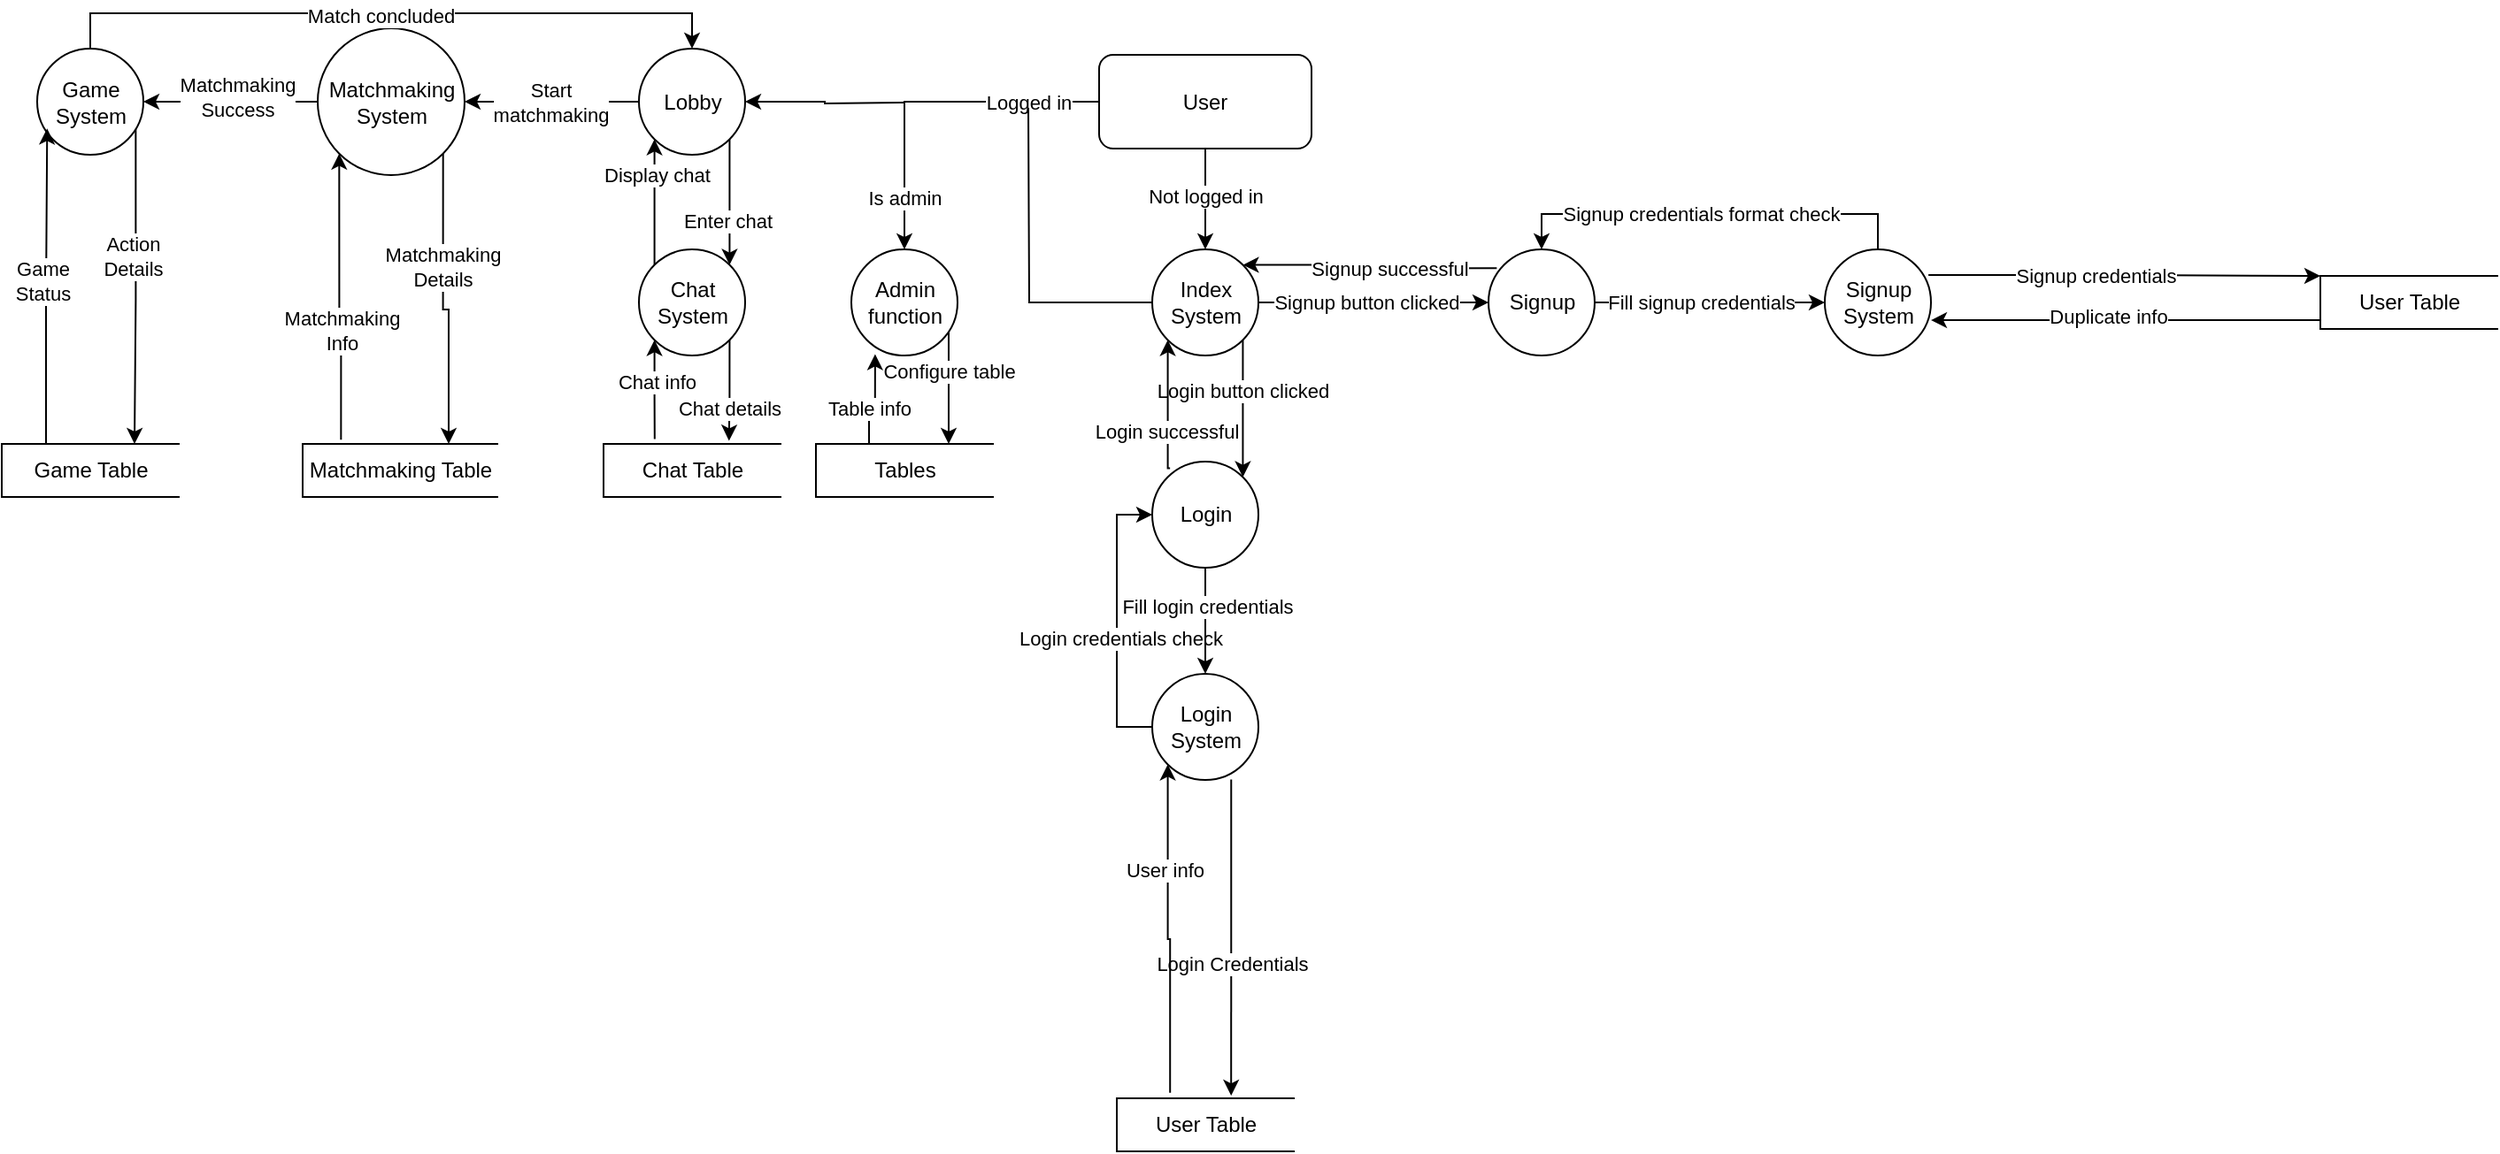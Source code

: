 <mxfile version="20.8.0" type="device"><diagram id="p4IxKVOsfMV1ycfdG-tS" name="Page-1"><mxGraphModel dx="2350" dy="747" grid="1" gridSize="10" guides="1" tooltips="1" connect="1" arrows="1" fold="1" page="1" pageScale="1" pageWidth="850" pageHeight="1100" math="0" shadow="0"><root><mxCell id="0"/><mxCell id="1" parent="0"/><mxCell id="7RqCDvnHf3wet1ZNtfkQ-51" style="edgeStyle=orthogonalEdgeStyle;rounded=0;orthogonalLoop=1;jettySize=auto;html=1;entryX=0.5;entryY=0;entryDx=0;entryDy=0;" parent="1" source="7RqCDvnHf3wet1ZNtfkQ-2" target="7RqCDvnHf3wet1ZNtfkQ-45" edge="1"><mxGeometry relative="1" as="geometry"/></mxCell><mxCell id="7RqCDvnHf3wet1ZNtfkQ-52" value="Not logged in" style="edgeLabel;html=1;align=center;verticalAlign=middle;resizable=0;points=[];" parent="7RqCDvnHf3wet1ZNtfkQ-51" vertex="1" connectable="0"><mxGeometry x="0.277" y="-1" relative="1" as="geometry"><mxPoint x="1" y="-10" as="offset"/></mxGeometry></mxCell><mxCell id="7RqCDvnHf3wet1ZNtfkQ-89" style="edgeStyle=orthogonalEdgeStyle;rounded=0;orthogonalLoop=1;jettySize=auto;html=1;" parent="1" source="7RqCDvnHf3wet1ZNtfkQ-2" target="7RqCDvnHf3wet1ZNtfkQ-86" edge="1"><mxGeometry relative="1" as="geometry"/></mxCell><mxCell id="7RqCDvnHf3wet1ZNtfkQ-90" value="Logged in" style="edgeLabel;html=1;align=center;verticalAlign=middle;resizable=0;points=[];" parent="7RqCDvnHf3wet1ZNtfkQ-89" vertex="1" connectable="0"><mxGeometry x="-0.234" y="-2" relative="1" as="geometry"><mxPoint x="34" y="2" as="offset"/></mxGeometry></mxCell><mxCell id="VU-axku5HRsaqsOCWXhU-1" value="Is admin" style="edgeLabel;html=1;align=center;verticalAlign=middle;resizable=0;points=[];" vertex="1" connectable="0" parent="7RqCDvnHf3wet1ZNtfkQ-89"><mxGeometry x="0.461" relative="1" as="geometry"><mxPoint y="23" as="offset"/></mxGeometry></mxCell><mxCell id="VU-axku5HRsaqsOCWXhU-3" style="edgeStyle=orthogonalEdgeStyle;rounded=0;orthogonalLoop=1;jettySize=auto;html=1;entryX=1;entryY=0.5;entryDx=0;entryDy=0;" edge="1" parent="1" target="VU-axku5HRsaqsOCWXhU-2"><mxGeometry relative="1" as="geometry"><mxPoint x="-70" y="67" as="sourcePoint"/></mxGeometry></mxCell><mxCell id="7RqCDvnHf3wet1ZNtfkQ-2" value="User" style="rounded=1;whiteSpace=wrap;html=1;" parent="1" vertex="1"><mxGeometry x="40" y="40" width="120" height="53" as="geometry"/></mxCell><mxCell id="7RqCDvnHf3wet1ZNtfkQ-57" style="edgeStyle=orthogonalEdgeStyle;rounded=0;orthogonalLoop=1;jettySize=auto;html=1;entryX=0.646;entryY=-0.049;entryDx=0;entryDy=0;exitX=0.744;exitY=0.996;exitDx=0;exitDy=0;exitPerimeter=0;entryPerimeter=0;" parent="1" source="7RqCDvnHf3wet1ZNtfkQ-5" target="7RqCDvnHf3wet1ZNtfkQ-48" edge="1"><mxGeometry relative="1" as="geometry"><mxPoint x="100" y="500.0" as="targetPoint"/></mxGeometry></mxCell><mxCell id="7RqCDvnHf3wet1ZNtfkQ-58" value="Login Credentials" style="edgeLabel;html=1;align=center;verticalAlign=middle;resizable=0;points=[];" parent="7RqCDvnHf3wet1ZNtfkQ-57" vertex="1" connectable="0"><mxGeometry x="0.297" relative="1" as="geometry"><mxPoint y="-12" as="offset"/></mxGeometry></mxCell><mxCell id="7RqCDvnHf3wet1ZNtfkQ-80" style="edgeStyle=orthogonalEdgeStyle;rounded=0;orthogonalLoop=1;jettySize=auto;html=1;entryX=0;entryY=0.5;entryDx=0;entryDy=0;exitX=0;exitY=0.5;exitDx=0;exitDy=0;" parent="1" source="7RqCDvnHf3wet1ZNtfkQ-5" target="7RqCDvnHf3wet1ZNtfkQ-50" edge="1"><mxGeometry relative="1" as="geometry"/></mxCell><mxCell id="7RqCDvnHf3wet1ZNtfkQ-81" value="Login credentials check" style="edgeLabel;html=1;align=center;verticalAlign=middle;resizable=0;points=[];" parent="7RqCDvnHf3wet1ZNtfkQ-80" vertex="1" connectable="0"><mxGeometry x="-0.29" y="-2" relative="1" as="geometry"><mxPoint y="-13" as="offset"/></mxGeometry></mxCell><mxCell id="7RqCDvnHf3wet1ZNtfkQ-5" value="Login&lt;br&gt;System" style="shape=ellipse;html=1;dashed=0;whitespace=wrap;aspect=fixed;perimeter=ellipsePerimeter;" parent="1" vertex="1"><mxGeometry x="70" y="390" width="60" height="60" as="geometry"/></mxCell><mxCell id="7RqCDvnHf3wet1ZNtfkQ-63" style="edgeStyle=orthogonalEdgeStyle;rounded=0;orthogonalLoop=1;jettySize=auto;html=1;entryX=0;entryY=0.5;entryDx=0;entryDy=0;" parent="1" source="7RqCDvnHf3wet1ZNtfkQ-13" target="7RqCDvnHf3wet1ZNtfkQ-62" edge="1"><mxGeometry relative="1" as="geometry"><Array as="points"><mxPoint x="370" y="180"/><mxPoint x="370" y="180"/></Array></mxGeometry></mxCell><mxCell id="7RqCDvnHf3wet1ZNtfkQ-64" value="Fill signup credentials" style="edgeLabel;html=1;align=center;verticalAlign=middle;resizable=0;points=[];" parent="7RqCDvnHf3wet1ZNtfkQ-63" vertex="1" connectable="0"><mxGeometry x="0.178" relative="1" as="geometry"><mxPoint x="-17" as="offset"/></mxGeometry></mxCell><mxCell id="7RqCDvnHf3wet1ZNtfkQ-76" style="edgeStyle=orthogonalEdgeStyle;rounded=0;orthogonalLoop=1;jettySize=auto;html=1;entryX=1;entryY=0;entryDx=0;entryDy=0;exitX=0.078;exitY=0.178;exitDx=0;exitDy=0;exitPerimeter=0;" parent="1" source="7RqCDvnHf3wet1ZNtfkQ-13" target="7RqCDvnHf3wet1ZNtfkQ-45" edge="1"><mxGeometry relative="1" as="geometry"/></mxCell><mxCell id="7RqCDvnHf3wet1ZNtfkQ-77" value="Signup successful" style="edgeLabel;html=1;align=center;verticalAlign=middle;resizable=0;points=[];" parent="7RqCDvnHf3wet1ZNtfkQ-76" vertex="1" connectable="0"><mxGeometry x="-0.189" relative="1" as="geometry"><mxPoint x="-2" as="offset"/></mxGeometry></mxCell><mxCell id="7RqCDvnHf3wet1ZNtfkQ-13" value="Signup" style="shape=ellipse;html=1;dashed=0;whitespace=wrap;aspect=fixed;perimeter=ellipsePerimeter;" parent="1" vertex="1"><mxGeometry x="260" y="150" width="60" height="60" as="geometry"/></mxCell><mxCell id="7RqCDvnHf3wet1ZNtfkQ-53" style="edgeStyle=orthogonalEdgeStyle;rounded=0;orthogonalLoop=1;jettySize=auto;html=1;entryX=1;entryY=0;entryDx=0;entryDy=0;exitX=1;exitY=1;exitDx=0;exitDy=0;" parent="1" source="7RqCDvnHf3wet1ZNtfkQ-45" target="7RqCDvnHf3wet1ZNtfkQ-50" edge="1"><mxGeometry relative="1" as="geometry"/></mxCell><mxCell id="7RqCDvnHf3wet1ZNtfkQ-54" value="Login button clicked" style="edgeLabel;html=1;align=center;verticalAlign=middle;resizable=0;points=[];" parent="7RqCDvnHf3wet1ZNtfkQ-53" vertex="1" connectable="0"><mxGeometry x="-0.271" relative="1" as="geometry"><mxPoint as="offset"/></mxGeometry></mxCell><mxCell id="7RqCDvnHf3wet1ZNtfkQ-60" style="edgeStyle=orthogonalEdgeStyle;rounded=0;orthogonalLoop=1;jettySize=auto;html=1;" parent="1" source="7RqCDvnHf3wet1ZNtfkQ-45" target="7RqCDvnHf3wet1ZNtfkQ-13" edge="1"><mxGeometry relative="1" as="geometry"><Array as="points"><mxPoint x="180" y="180"/><mxPoint x="180" y="180"/></Array></mxGeometry></mxCell><mxCell id="7RqCDvnHf3wet1ZNtfkQ-61" value="Signup button clicked" style="edgeLabel;html=1;align=center;verticalAlign=middle;resizable=0;points=[];" parent="7RqCDvnHf3wet1ZNtfkQ-60" vertex="1" connectable="0"><mxGeometry x="0.268" y="1" relative="1" as="geometry"><mxPoint x="-22" y="1" as="offset"/></mxGeometry></mxCell><mxCell id="VU-axku5HRsaqsOCWXhU-40" style="edgeStyle=orthogonalEdgeStyle;rounded=0;orthogonalLoop=1;jettySize=auto;html=1;startArrow=none;startFill=0;endArrow=none;endFill=0;" edge="1" parent="1" source="7RqCDvnHf3wet1ZNtfkQ-45"><mxGeometry relative="1" as="geometry"><mxPoint y="70" as="targetPoint"/></mxGeometry></mxCell><mxCell id="7RqCDvnHf3wet1ZNtfkQ-45" value="Index&lt;br&gt;System" style="shape=ellipse;html=1;dashed=0;whitespace=wrap;aspect=fixed;perimeter=ellipsePerimeter;" parent="1" vertex="1"><mxGeometry x="70" y="150" width="60" height="60" as="geometry"/></mxCell><mxCell id="7RqCDvnHf3wet1ZNtfkQ-78" style="edgeStyle=orthogonalEdgeStyle;rounded=0;orthogonalLoop=1;jettySize=auto;html=1;entryX=0;entryY=1;entryDx=0;entryDy=0;exitX=0.301;exitY=-0.105;exitDx=0;exitDy=0;exitPerimeter=0;" parent="1" source="7RqCDvnHf3wet1ZNtfkQ-48" target="7RqCDvnHf3wet1ZNtfkQ-5" edge="1"><mxGeometry relative="1" as="geometry"><mxPoint x="79" y="620" as="sourcePoint"/></mxGeometry></mxCell><mxCell id="7RqCDvnHf3wet1ZNtfkQ-79" value="User info" style="edgeLabel;html=1;align=center;verticalAlign=middle;resizable=0;points=[];" parent="7RqCDvnHf3wet1ZNtfkQ-78" vertex="1" connectable="0"><mxGeometry x="0.341" y="2" relative="1" as="geometry"><mxPoint y="-2" as="offset"/></mxGeometry></mxCell><mxCell id="7RqCDvnHf3wet1ZNtfkQ-48" value="User Table" style="html=1;dashed=0;whitespace=wrap;shape=partialRectangle;right=0;" parent="1" vertex="1"><mxGeometry x="50" y="630" width="100" height="30" as="geometry"/></mxCell><mxCell id="7RqCDvnHf3wet1ZNtfkQ-55" style="edgeStyle=orthogonalEdgeStyle;rounded=0;orthogonalLoop=1;jettySize=auto;html=1;entryX=0.5;entryY=0;entryDx=0;entryDy=0;" parent="1" source="7RqCDvnHf3wet1ZNtfkQ-50" target="7RqCDvnHf3wet1ZNtfkQ-5" edge="1"><mxGeometry relative="1" as="geometry"/></mxCell><mxCell id="7RqCDvnHf3wet1ZNtfkQ-56" value="Fill login credentials" style="edgeLabel;html=1;align=center;verticalAlign=middle;resizable=0;points=[];" parent="7RqCDvnHf3wet1ZNtfkQ-55" vertex="1" connectable="0"><mxGeometry x="-0.29" y="1" relative="1" as="geometry"><mxPoint as="offset"/></mxGeometry></mxCell><mxCell id="7RqCDvnHf3wet1ZNtfkQ-84" style="edgeStyle=orthogonalEdgeStyle;rounded=0;orthogonalLoop=1;jettySize=auto;html=1;entryX=0;entryY=1;entryDx=0;entryDy=0;exitX=0.168;exitY=0.063;exitDx=0;exitDy=0;exitPerimeter=0;" parent="1" source="7RqCDvnHf3wet1ZNtfkQ-50" target="7RqCDvnHf3wet1ZNtfkQ-45" edge="1"><mxGeometry relative="1" as="geometry"><Array as="points"><mxPoint x="79" y="274"/></Array></mxGeometry></mxCell><mxCell id="7RqCDvnHf3wet1ZNtfkQ-85" value="Login successful" style="edgeLabel;html=1;align=center;verticalAlign=middle;resizable=0;points=[];" parent="7RqCDvnHf3wet1ZNtfkQ-84" vertex="1" connectable="0"><mxGeometry x="-0.408" y="1" relative="1" as="geometry"><mxPoint as="offset"/></mxGeometry></mxCell><mxCell id="7RqCDvnHf3wet1ZNtfkQ-50" value="Login" style="shape=ellipse;html=1;dashed=0;whitespace=wrap;aspect=fixed;perimeter=ellipsePerimeter;" parent="1" vertex="1"><mxGeometry x="70" y="270" width="60" height="60" as="geometry"/></mxCell><mxCell id="7RqCDvnHf3wet1ZNtfkQ-65" style="edgeStyle=orthogonalEdgeStyle;rounded=0;orthogonalLoop=1;jettySize=auto;html=1;entryX=0.5;entryY=0;entryDx=0;entryDy=0;" parent="1" source="7RqCDvnHf3wet1ZNtfkQ-62" target="7RqCDvnHf3wet1ZNtfkQ-13" edge="1"><mxGeometry relative="1" as="geometry"><Array as="points"><mxPoint x="480" y="130"/><mxPoint x="290" y="130"/></Array></mxGeometry></mxCell><mxCell id="7RqCDvnHf3wet1ZNtfkQ-66" value="Signup credentials format check" style="edgeLabel;html=1;align=center;verticalAlign=middle;resizable=0;points=[];" parent="7RqCDvnHf3wet1ZNtfkQ-65" vertex="1" connectable="0"><mxGeometry x="-0.138" y="-2" relative="1" as="geometry"><mxPoint x="-21" y="2" as="offset"/></mxGeometry></mxCell><mxCell id="7RqCDvnHf3wet1ZNtfkQ-62" value="Signup&lt;br&gt;System" style="shape=ellipse;html=1;dashed=0;whitespace=wrap;aspect=fixed;perimeter=ellipsePerimeter;" parent="1" vertex="1"><mxGeometry x="450" y="150" width="60" height="60" as="geometry"/></mxCell><mxCell id="7RqCDvnHf3wet1ZNtfkQ-74" style="edgeStyle=orthogonalEdgeStyle;rounded=0;orthogonalLoop=1;jettySize=auto;html=1;entryX=1;entryY=0.667;entryDx=0;entryDy=0;entryPerimeter=0;exitX=0;exitY=1;exitDx=0;exitDy=0;" parent="1" source="7RqCDvnHf3wet1ZNtfkQ-67" target="7RqCDvnHf3wet1ZNtfkQ-62" edge="1"><mxGeometry relative="1" as="geometry"><Array as="points"><mxPoint x="730" y="190"/></Array></mxGeometry></mxCell><mxCell id="7RqCDvnHf3wet1ZNtfkQ-75" value="Duplicate info" style="edgeLabel;html=1;align=center;verticalAlign=middle;resizable=0;points=[];" parent="7RqCDvnHf3wet1ZNtfkQ-74" vertex="1" connectable="0"><mxGeometry x="0.238" y="-2" relative="1" as="geometry"><mxPoint x="14" as="offset"/></mxGeometry></mxCell><mxCell id="7RqCDvnHf3wet1ZNtfkQ-67" value="User Table" style="html=1;dashed=0;whitespace=wrap;shape=partialRectangle;right=0;" parent="1" vertex="1"><mxGeometry x="730" y="165" width="100" height="30" as="geometry"/></mxCell><mxCell id="7RqCDvnHf3wet1ZNtfkQ-69" style="edgeStyle=orthogonalEdgeStyle;rounded=0;orthogonalLoop=1;jettySize=auto;html=1;entryX=0;entryY=0;entryDx=0;entryDy=0;exitX=0.976;exitY=0.242;exitDx=0;exitDy=0;exitPerimeter=0;" parent="1" source="7RqCDvnHf3wet1ZNtfkQ-62" target="7RqCDvnHf3wet1ZNtfkQ-67" edge="1"><mxGeometry relative="1" as="geometry"><mxPoint x="629.191" y="172.517" as="sourcePoint"/><Array as="points"><mxPoint x="619" y="165"/></Array></mxGeometry></mxCell><mxCell id="7RqCDvnHf3wet1ZNtfkQ-70" value="Signup credentials" style="edgeLabel;html=1;align=center;verticalAlign=middle;resizable=0;points=[];" parent="7RqCDvnHf3wet1ZNtfkQ-69" vertex="1" connectable="0"><mxGeometry x="-0.287" y="1" relative="1" as="geometry"><mxPoint x="15" y="1" as="offset"/></mxGeometry></mxCell><mxCell id="7RqCDvnHf3wet1ZNtfkQ-92" style="edgeStyle=orthogonalEdgeStyle;rounded=0;orthogonalLoop=1;jettySize=auto;html=1;entryX=0.75;entryY=0;entryDx=0;entryDy=0;" parent="1" source="7RqCDvnHf3wet1ZNtfkQ-86" target="7RqCDvnHf3wet1ZNtfkQ-91" edge="1"><mxGeometry relative="1" as="geometry"><Array as="points"><mxPoint x="-45" y="220"/><mxPoint x="-45" y="220"/></Array></mxGeometry></mxCell><mxCell id="7RqCDvnHf3wet1ZNtfkQ-94" value="Configure table" style="edgeLabel;html=1;align=center;verticalAlign=middle;resizable=0;points=[];" parent="7RqCDvnHf3wet1ZNtfkQ-92" vertex="1" connectable="0"><mxGeometry x="-0.307" relative="1" as="geometry"><mxPoint as="offset"/></mxGeometry></mxCell><mxCell id="7RqCDvnHf3wet1ZNtfkQ-86" value="Admin&lt;br&gt;function" style="shape=ellipse;html=1;dashed=0;whitespace=wrap;aspect=fixed;perimeter=ellipsePerimeter;" parent="1" vertex="1"><mxGeometry x="-100" y="150" width="60" height="60" as="geometry"/></mxCell><mxCell id="7RqCDvnHf3wet1ZNtfkQ-93" style="edgeStyle=orthogonalEdgeStyle;rounded=0;orthogonalLoop=1;jettySize=auto;html=1;entryX=0.224;entryY=0.987;entryDx=0;entryDy=0;entryPerimeter=0;" parent="1" source="7RqCDvnHf3wet1ZNtfkQ-91" target="7RqCDvnHf3wet1ZNtfkQ-86" edge="1"><mxGeometry relative="1" as="geometry"><Array as="points"><mxPoint x="-90" y="235"/><mxPoint x="-87" y="235"/></Array></mxGeometry></mxCell><mxCell id="7RqCDvnHf3wet1ZNtfkQ-95" value="Table info" style="edgeLabel;html=1;align=center;verticalAlign=middle;resizable=0;points=[];" parent="7RqCDvnHf3wet1ZNtfkQ-93" vertex="1" connectable="0"><mxGeometry x="-0.235" relative="1" as="geometry"><mxPoint as="offset"/></mxGeometry></mxCell><mxCell id="7RqCDvnHf3wet1ZNtfkQ-91" value="Tables" style="html=1;dashed=0;whitespace=wrap;shape=partialRectangle;right=0;" parent="1" vertex="1"><mxGeometry x="-120" y="260" width="100" height="30" as="geometry"/></mxCell><mxCell id="VU-axku5HRsaqsOCWXhU-17" style="edgeStyle=orthogonalEdgeStyle;rounded=0;orthogonalLoop=1;jettySize=auto;html=1;entryX=0;entryY=0;entryDx=0;entryDy=0;startArrow=classic;startFill=1;endArrow=none;endFill=0;exitX=0;exitY=1;exitDx=0;exitDy=0;" edge="1" parent="1" source="VU-axku5HRsaqsOCWXhU-2" target="VU-axku5HRsaqsOCWXhU-9"><mxGeometry relative="1" as="geometry"/></mxCell><mxCell id="VU-axku5HRsaqsOCWXhU-19" value="Display chat" style="edgeLabel;html=1;align=center;verticalAlign=middle;resizable=0;points=[];" vertex="1" connectable="0" parent="VU-axku5HRsaqsOCWXhU-17"><mxGeometry x="-0.21" y="1" relative="1" as="geometry"><mxPoint y="-8" as="offset"/></mxGeometry></mxCell><mxCell id="VU-axku5HRsaqsOCWXhU-18" style="edgeStyle=orthogonalEdgeStyle;rounded=0;orthogonalLoop=1;jettySize=auto;html=1;exitX=1;exitY=1;exitDx=0;exitDy=0;entryX=1;entryY=0;entryDx=0;entryDy=0;startArrow=none;startFill=0;endArrow=classic;endFill=1;" edge="1" parent="1" source="VU-axku5HRsaqsOCWXhU-2" target="VU-axku5HRsaqsOCWXhU-9"><mxGeometry relative="1" as="geometry"/></mxCell><mxCell id="VU-axku5HRsaqsOCWXhU-20" value="Enter chat" style="edgeLabel;html=1;align=center;verticalAlign=middle;resizable=0;points=[];" vertex="1" connectable="0" parent="VU-axku5HRsaqsOCWXhU-18"><mxGeometry x="0.288" y="-1" relative="1" as="geometry"><mxPoint as="offset"/></mxGeometry></mxCell><mxCell id="VU-axku5HRsaqsOCWXhU-22" style="edgeStyle=orthogonalEdgeStyle;rounded=0;orthogonalLoop=1;jettySize=auto;html=1;entryX=1;entryY=0.5;entryDx=0;entryDy=0;startArrow=none;startFill=0;endArrow=classic;endFill=1;" edge="1" parent="1" source="VU-axku5HRsaqsOCWXhU-2" target="VU-axku5HRsaqsOCWXhU-10"><mxGeometry relative="1" as="geometry"/></mxCell><mxCell id="VU-axku5HRsaqsOCWXhU-37" value="Start&lt;br&gt;matchmaking" style="edgeLabel;html=1;align=center;verticalAlign=middle;resizable=0;points=[];" vertex="1" connectable="0" parent="VU-axku5HRsaqsOCWXhU-22"><mxGeometry x="-0.202" relative="1" as="geometry"><mxPoint x="-11" as="offset"/></mxGeometry></mxCell><mxCell id="VU-axku5HRsaqsOCWXhU-2" value="Lobby" style="shape=ellipse;html=1;dashed=0;whitespace=wrap;aspect=fixed;perimeter=ellipsePerimeter;" vertex="1" parent="1"><mxGeometry x="-220" y="36.5" width="60" height="60" as="geometry"/></mxCell><mxCell id="VU-axku5HRsaqsOCWXhU-13" style="edgeStyle=orthogonalEdgeStyle;rounded=0;orthogonalLoop=1;jettySize=auto;html=1;entryX=0.709;entryY=-0.059;entryDx=0;entryDy=0;entryPerimeter=0;exitX=1;exitY=1;exitDx=0;exitDy=0;" edge="1" parent="1" source="VU-axku5HRsaqsOCWXhU-9" target="VU-axku5HRsaqsOCWXhU-12"><mxGeometry relative="1" as="geometry"/></mxCell><mxCell id="VU-axku5HRsaqsOCWXhU-15" value="Chat details" style="edgeLabel;html=1;align=center;verticalAlign=middle;resizable=0;points=[];" vertex="1" connectable="0" parent="VU-axku5HRsaqsOCWXhU-13"><mxGeometry x="-0.095" relative="1" as="geometry"><mxPoint y="13" as="offset"/></mxGeometry></mxCell><mxCell id="VU-axku5HRsaqsOCWXhU-14" style="edgeStyle=orthogonalEdgeStyle;rounded=0;orthogonalLoop=1;jettySize=auto;html=1;entryX=0.289;entryY=-0.09;entryDx=0;entryDy=0;exitX=0;exitY=1;exitDx=0;exitDy=0;entryPerimeter=0;endArrow=none;endFill=0;startArrow=classic;startFill=1;" edge="1" parent="1" source="VU-axku5HRsaqsOCWXhU-9" target="VU-axku5HRsaqsOCWXhU-12"><mxGeometry relative="1" as="geometry"/></mxCell><mxCell id="VU-axku5HRsaqsOCWXhU-16" value="Chat info" style="edgeLabel;html=1;align=center;verticalAlign=middle;resizable=0;points=[];" vertex="1" connectable="0" parent="VU-axku5HRsaqsOCWXhU-14"><mxGeometry x="0.376" y="-1" relative="1" as="geometry"><mxPoint x="2" y="-15" as="offset"/></mxGeometry></mxCell><mxCell id="VU-axku5HRsaqsOCWXhU-9" value="Chat&lt;br&gt;System" style="shape=ellipse;html=1;dashed=0;whitespace=wrap;aspect=fixed;perimeter=ellipsePerimeter;" vertex="1" parent="1"><mxGeometry x="-220" y="150" width="60" height="60" as="geometry"/></mxCell><mxCell id="VU-axku5HRsaqsOCWXhU-24" style="edgeStyle=orthogonalEdgeStyle;rounded=0;orthogonalLoop=1;jettySize=auto;html=1;exitX=1;exitY=1;exitDx=0;exitDy=0;entryX=0.75;entryY=0;entryDx=0;entryDy=0;startArrow=none;startFill=0;endArrow=classic;endFill=1;" edge="1" parent="1" source="VU-axku5HRsaqsOCWXhU-10" target="VU-axku5HRsaqsOCWXhU-23"><mxGeometry relative="1" as="geometry"/></mxCell><mxCell id="VU-axku5HRsaqsOCWXhU-26" value="Matchmaking&lt;br&gt;Details" style="edgeLabel;html=1;align=center;verticalAlign=middle;resizable=0;points=[];" vertex="1" connectable="0" parent="VU-axku5HRsaqsOCWXhU-24"><mxGeometry x="-0.237" y="-1" relative="1" as="geometry"><mxPoint as="offset"/></mxGeometry></mxCell><mxCell id="VU-axku5HRsaqsOCWXhU-28" style="edgeStyle=orthogonalEdgeStyle;rounded=0;orthogonalLoop=1;jettySize=auto;html=1;entryX=1;entryY=0.5;entryDx=0;entryDy=0;startArrow=none;startFill=0;endArrow=classic;endFill=1;" edge="1" parent="1" source="VU-axku5HRsaqsOCWXhU-10" target="VU-axku5HRsaqsOCWXhU-11"><mxGeometry relative="1" as="geometry"/></mxCell><mxCell id="VU-axku5HRsaqsOCWXhU-29" value="Matchmaking&lt;br&gt;Success" style="edgeLabel;html=1;align=center;verticalAlign=middle;resizable=0;points=[];" vertex="1" connectable="0" parent="VU-axku5HRsaqsOCWXhU-28"><mxGeometry x="0.319" y="3" relative="1" as="geometry"><mxPoint x="19" y="-6" as="offset"/></mxGeometry></mxCell><mxCell id="VU-axku5HRsaqsOCWXhU-10" value="Matchmaking&lt;br&gt;System" style="shape=ellipse;html=1;dashed=0;whitespace=wrap;aspect=fixed;perimeter=ellipsePerimeter;" vertex="1" parent="1"><mxGeometry x="-401.5" y="25" width="83" height="83" as="geometry"/></mxCell><mxCell id="VU-axku5HRsaqsOCWXhU-31" style="edgeStyle=orthogonalEdgeStyle;rounded=0;orthogonalLoop=1;jettySize=auto;html=1;entryX=0.75;entryY=0;entryDx=0;entryDy=0;startArrow=none;startFill=0;endArrow=classic;endFill=1;exitX=0.928;exitY=0.742;exitDx=0;exitDy=0;exitPerimeter=0;" edge="1" parent="1" source="VU-axku5HRsaqsOCWXhU-11" target="VU-axku5HRsaqsOCWXhU-30"><mxGeometry relative="1" as="geometry"/></mxCell><mxCell id="VU-axku5HRsaqsOCWXhU-33" value="Action&lt;br&gt;Details" style="edgeLabel;html=1;align=center;verticalAlign=middle;resizable=0;points=[];" vertex="1" connectable="0" parent="VU-axku5HRsaqsOCWXhU-31"><mxGeometry x="-0.189" y="-2" relative="1" as="geometry"><mxPoint as="offset"/></mxGeometry></mxCell><mxCell id="VU-axku5HRsaqsOCWXhU-35" style="edgeStyle=orthogonalEdgeStyle;rounded=0;orthogonalLoop=1;jettySize=auto;html=1;entryX=0.5;entryY=0;entryDx=0;entryDy=0;startArrow=none;startFill=0;endArrow=classic;endFill=1;exitX=0.5;exitY=0;exitDx=0;exitDy=0;" edge="1" parent="1" source="VU-axku5HRsaqsOCWXhU-11" target="VU-axku5HRsaqsOCWXhU-2"><mxGeometry relative="1" as="geometry"/></mxCell><mxCell id="VU-axku5HRsaqsOCWXhU-36" value="Match concluded" style="edgeLabel;html=1;align=center;verticalAlign=middle;resizable=0;points=[];" vertex="1" connectable="0" parent="VU-axku5HRsaqsOCWXhU-35"><mxGeometry x="-0.313" y="-1" relative="1" as="geometry"><mxPoint x="53" as="offset"/></mxGeometry></mxCell><mxCell id="VU-axku5HRsaqsOCWXhU-11" value="Game&lt;br&gt;System" style="shape=ellipse;html=1;dashed=0;whitespace=wrap;aspect=fixed;perimeter=ellipsePerimeter;" vertex="1" parent="1"><mxGeometry x="-560" y="36.5" width="60" height="60" as="geometry"/></mxCell><mxCell id="VU-axku5HRsaqsOCWXhU-12" value="Chat Table" style="html=1;dashed=0;whitespace=wrap;shape=partialRectangle;right=0;" vertex="1" parent="1"><mxGeometry x="-240" y="260" width="100" height="30" as="geometry"/></mxCell><mxCell id="VU-axku5HRsaqsOCWXhU-25" style="edgeStyle=orthogonalEdgeStyle;rounded=0;orthogonalLoop=1;jettySize=auto;html=1;exitX=0.197;exitY=-0.078;exitDx=0;exitDy=0;entryX=0;entryY=1;entryDx=0;entryDy=0;startArrow=none;startFill=0;endArrow=classic;endFill=1;exitPerimeter=0;" edge="1" parent="1" source="VU-axku5HRsaqsOCWXhU-23" target="VU-axku5HRsaqsOCWXhU-10"><mxGeometry relative="1" as="geometry"/></mxCell><mxCell id="VU-axku5HRsaqsOCWXhU-27" value="Matchmaking&lt;br&gt;Info" style="edgeLabel;html=1;align=center;verticalAlign=middle;resizable=0;points=[];" vertex="1" connectable="0" parent="VU-axku5HRsaqsOCWXhU-25"><mxGeometry x="-0.247" relative="1" as="geometry"><mxPoint as="offset"/></mxGeometry></mxCell><mxCell id="VU-axku5HRsaqsOCWXhU-23" value="Matchmaking Table" style="html=1;dashed=0;whitespace=wrap;shape=partialRectangle;right=0;" vertex="1" parent="1"><mxGeometry x="-410" y="260" width="110" height="30" as="geometry"/></mxCell><mxCell id="VU-axku5HRsaqsOCWXhU-32" style="edgeStyle=orthogonalEdgeStyle;rounded=0;orthogonalLoop=1;jettySize=auto;html=1;exitX=0.25;exitY=0;exitDx=0;exitDy=0;entryX=0.094;entryY=0.753;entryDx=0;entryDy=0;entryPerimeter=0;startArrow=none;startFill=0;endArrow=classic;endFill=1;" edge="1" parent="1" source="VU-axku5HRsaqsOCWXhU-30" target="VU-axku5HRsaqsOCWXhU-11"><mxGeometry relative="1" as="geometry"/></mxCell><mxCell id="VU-axku5HRsaqsOCWXhU-34" value="Game&lt;br&gt;Status" style="edgeLabel;html=1;align=center;verticalAlign=middle;resizable=0;points=[];" vertex="1" connectable="0" parent="VU-axku5HRsaqsOCWXhU-32"><mxGeometry x="0.035" y="3" relative="1" as="geometry"><mxPoint as="offset"/></mxGeometry></mxCell><mxCell id="VU-axku5HRsaqsOCWXhU-30" value="Game Table" style="html=1;dashed=0;whitespace=wrap;shape=partialRectangle;right=0;" vertex="1" parent="1"><mxGeometry x="-580" y="260" width="100" height="30" as="geometry"/></mxCell></root></mxGraphModel></diagram></mxfile>